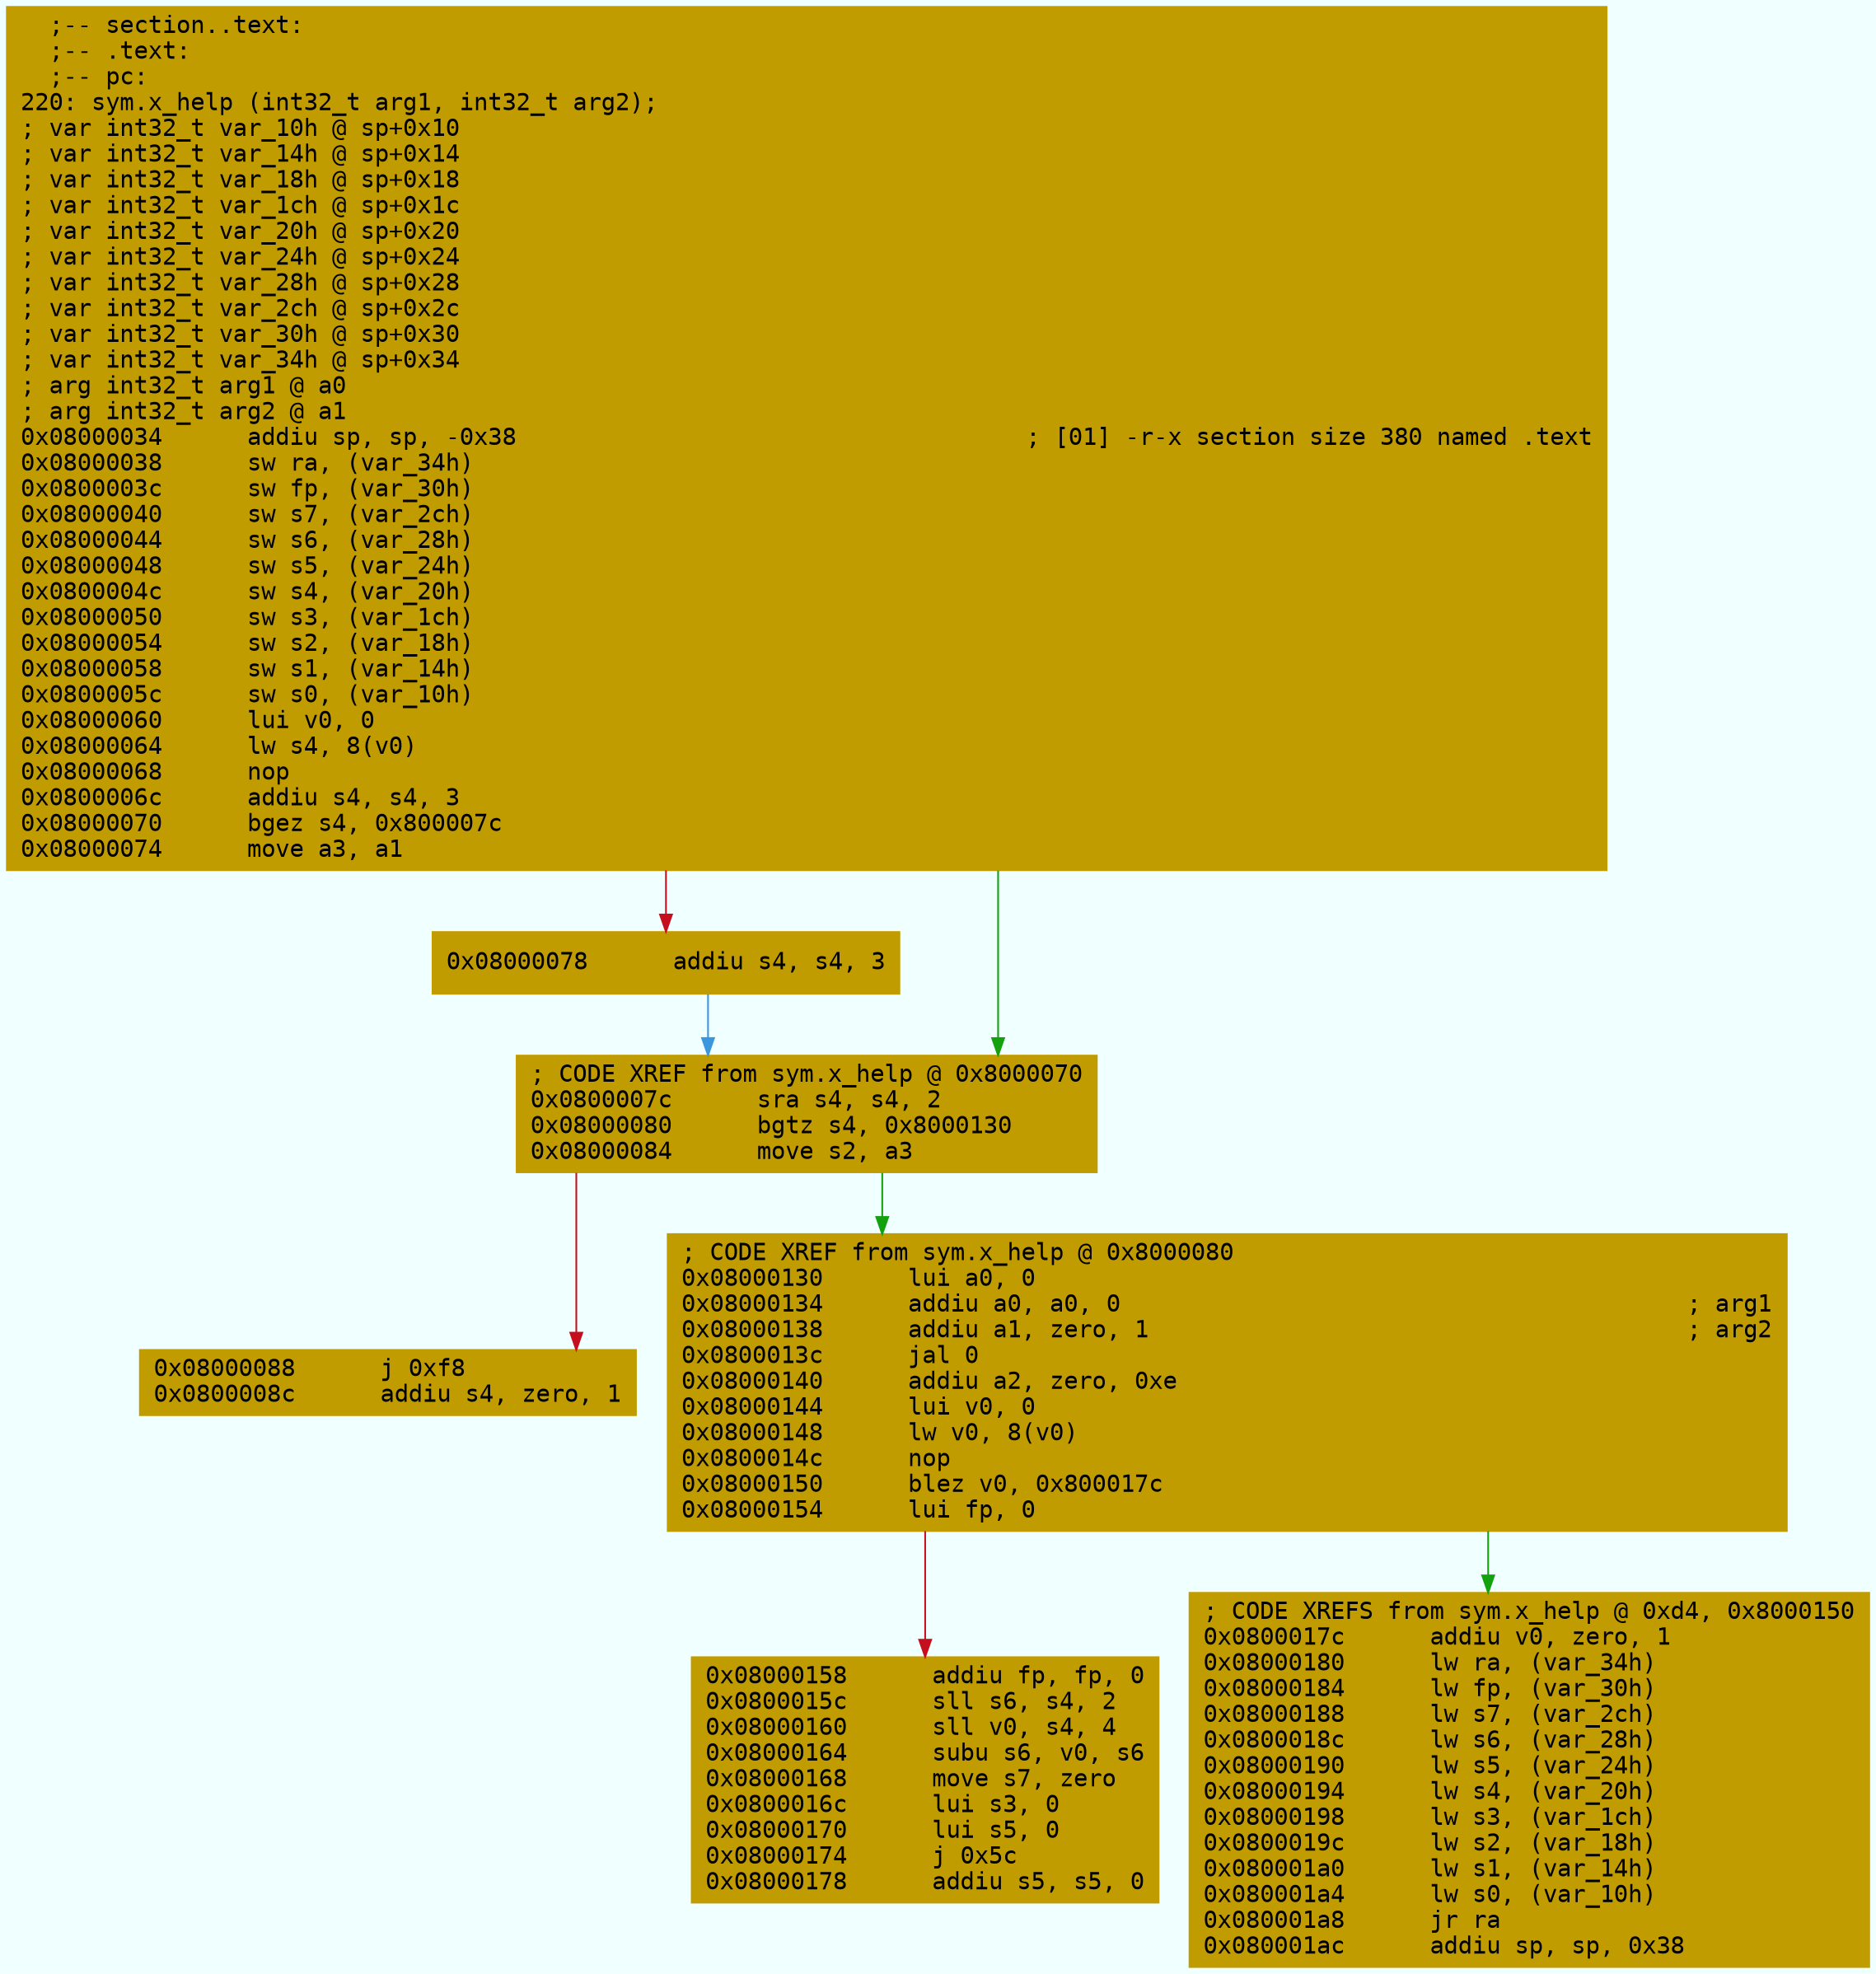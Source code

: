 digraph code {
	graph [bgcolor=azure fontsize=8 fontname="Courier" splines="ortho"];
	node [fillcolor=gray style=filled shape=box];
	edge [arrowhead="normal"];
	"0x08000034" [URL="sym.x_help/0x08000034", fillcolor="#c19c00",color="#c19c00", fontname="Courier",label="  ;-- section..text:\l  ;-- .text:\l  ;-- pc:\l220: sym.x_help (int32_t arg1, int32_t arg2);\l; var int32_t var_10h @ sp+0x10\l; var int32_t var_14h @ sp+0x14\l; var int32_t var_18h @ sp+0x18\l; var int32_t var_1ch @ sp+0x1c\l; var int32_t var_20h @ sp+0x20\l; var int32_t var_24h @ sp+0x24\l; var int32_t var_28h @ sp+0x28\l; var int32_t var_2ch @ sp+0x2c\l; var int32_t var_30h @ sp+0x30\l; var int32_t var_34h @ sp+0x34\l; arg int32_t arg1 @ a0\l; arg int32_t arg2 @ a1\l0x08000034      addiu sp, sp, -0x38                                    ; [01] -r-x section size 380 named .text\l0x08000038      sw ra, (var_34h)\l0x0800003c      sw fp, (var_30h)\l0x08000040      sw s7, (var_2ch)\l0x08000044      sw s6, (var_28h)\l0x08000048      sw s5, (var_24h)\l0x0800004c      sw s4, (var_20h)\l0x08000050      sw s3, (var_1ch)\l0x08000054      sw s2, (var_18h)\l0x08000058      sw s1, (var_14h)\l0x0800005c      sw s0, (var_10h)\l0x08000060      lui v0, 0\l0x08000064      lw s4, 8(v0)\l0x08000068      nop\l0x0800006c      addiu s4, s4, 3\l0x08000070      bgez s4, 0x800007c\l0x08000074      move a3, a1\l"]
	"0x08000078" [URL="sym.x_help/0x08000078", fillcolor="#c19c00",color="#c19c00", fontname="Courier",label="0x08000078      addiu s4, s4, 3\l"]
	"0x0800007c" [URL="sym.x_help/0x0800007c", fillcolor="#c19c00",color="#c19c00", fontname="Courier",label="; CODE XREF from sym.x_help @ 0x8000070\l0x0800007c      sra s4, s4, 2\l0x08000080      bgtz s4, 0x8000130\l0x08000084      move s2, a3\l"]
	"0x08000088" [URL="sym.x_help/0x08000088", fillcolor="#c19c00",color="#c19c00", fontname="Courier",label="0x08000088      j 0xf8\l0x0800008c      addiu s4, zero, 1\l"]
	"0x08000130" [URL="sym.x_help/0x08000130", fillcolor="#c19c00",color="#c19c00", fontname="Courier",label="; CODE XREF from sym.x_help @ 0x8000080\l0x08000130      lui a0, 0\l0x08000134      addiu a0, a0, 0                                        ; arg1\l0x08000138      addiu a1, zero, 1                                      ; arg2\l0x0800013c      jal 0\l0x08000140      addiu a2, zero, 0xe\l0x08000144      lui v0, 0\l0x08000148      lw v0, 8(v0)\l0x0800014c      nop\l0x08000150      blez v0, 0x800017c\l0x08000154      lui fp, 0\l"]
	"0x08000158" [URL="sym.x_help/0x08000158", fillcolor="#c19c00",color="#c19c00", fontname="Courier",label="0x08000158      addiu fp, fp, 0\l0x0800015c      sll s6, s4, 2\l0x08000160      sll v0, s4, 4\l0x08000164      subu s6, v0, s6\l0x08000168      move s7, zero\l0x0800016c      lui s3, 0\l0x08000170      lui s5, 0\l0x08000174      j 0x5c\l0x08000178      addiu s5, s5, 0\l"]
	"0x0800017c" [URL="sym.x_help/0x0800017c", fillcolor="#c19c00",color="#c19c00", fontname="Courier",label="; CODE XREFS from sym.x_help @ 0xd4, 0x8000150\l0x0800017c      addiu v0, zero, 1\l0x08000180      lw ra, (var_34h)\l0x08000184      lw fp, (var_30h)\l0x08000188      lw s7, (var_2ch)\l0x0800018c      lw s6, (var_28h)\l0x08000190      lw s5, (var_24h)\l0x08000194      lw s4, (var_20h)\l0x08000198      lw s3, (var_1ch)\l0x0800019c      lw s2, (var_18h)\l0x080001a0      lw s1, (var_14h)\l0x080001a4      lw s0, (var_10h)\l0x080001a8      jr ra\l0x080001ac      addiu sp, sp, 0x38\l"]
        "0x08000034" -> "0x0800007c" [color="#13a10e"];
        "0x08000034" -> "0x08000078" [color="#c50f1f"];
        "0x08000078" -> "0x0800007c" [color="#3a96dd"];
        "0x0800007c" -> "0x08000130" [color="#13a10e"];
        "0x0800007c" -> "0x08000088" [color="#c50f1f"];
        "0x08000130" -> "0x0800017c" [color="#13a10e"];
        "0x08000130" -> "0x08000158" [color="#c50f1f"];
}
